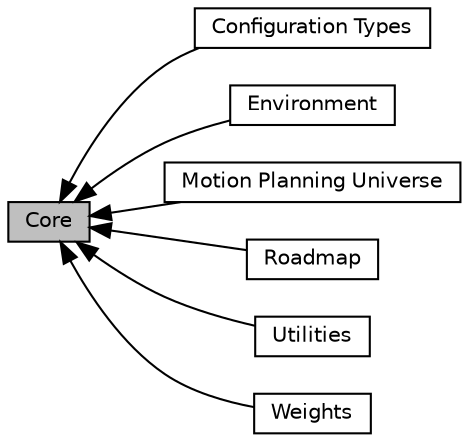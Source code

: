 digraph "Core"
{
  edge [fontname="Helvetica",fontsize="10",labelfontname="Helvetica",labelfontsize="10"];
  node [fontname="Helvetica",fontsize="10",shape=box];
  rankdir=LR;
  Node4 [label="Configuration Types",height=0.2,width=0.4,color="black", fillcolor="white", style="filled",URL="$group__Cfgs.html",tooltip="Configuration Space ( ) Abstraction."];
  Node1 [label="Core",height=0.2,width=0.4,color="black", fillcolor="grey75", style="filled", fontcolor="black",tooltip=" "];
  Node3 [label="Environment",height=0.2,width=0.4,color="black", fillcolor="white", style="filled",URL="$group__Environment.html",tooltip="The workspace of the motion planning problem."];
  Node2 [label="Motion Planning Universe",height=0.2,width=0.4,color="black", fillcolor="white", style="filled",URL="$group__MotionPlanningUniverse.html",tooltip="Core access to, storage of, and availability for loading of everything in PMPL."];
  Node6 [label="Roadmap",height=0.2,width=0.4,color="black", fillcolor="white", style="filled",URL="$group__Roadmap.html",tooltip="The roadmap used by sampling-based planning algorithms."];
  Node7 [label="Utilities",height=0.2,width=0.4,color="black", fillcolor="white", style="filled",URL="$group__Utilities.html",tooltip="Utility classes and functions."];
  Node5 [label="Weights",height=0.2,width=0.4,color="black", fillcolor="white", style="filled",URL="$group__Weights.html",tooltip="Simple paths and edges of the roadmap."];
  Node1->Node2 [shape=plaintext, dir="back", style="solid"];
  Node1->Node3 [shape=plaintext, dir="back", style="solid"];
  Node1->Node4 [shape=plaintext, dir="back", style="solid"];
  Node1->Node5 [shape=plaintext, dir="back", style="solid"];
  Node1->Node6 [shape=plaintext, dir="back", style="solid"];
  Node1->Node7 [shape=plaintext, dir="back", style="solid"];
}
